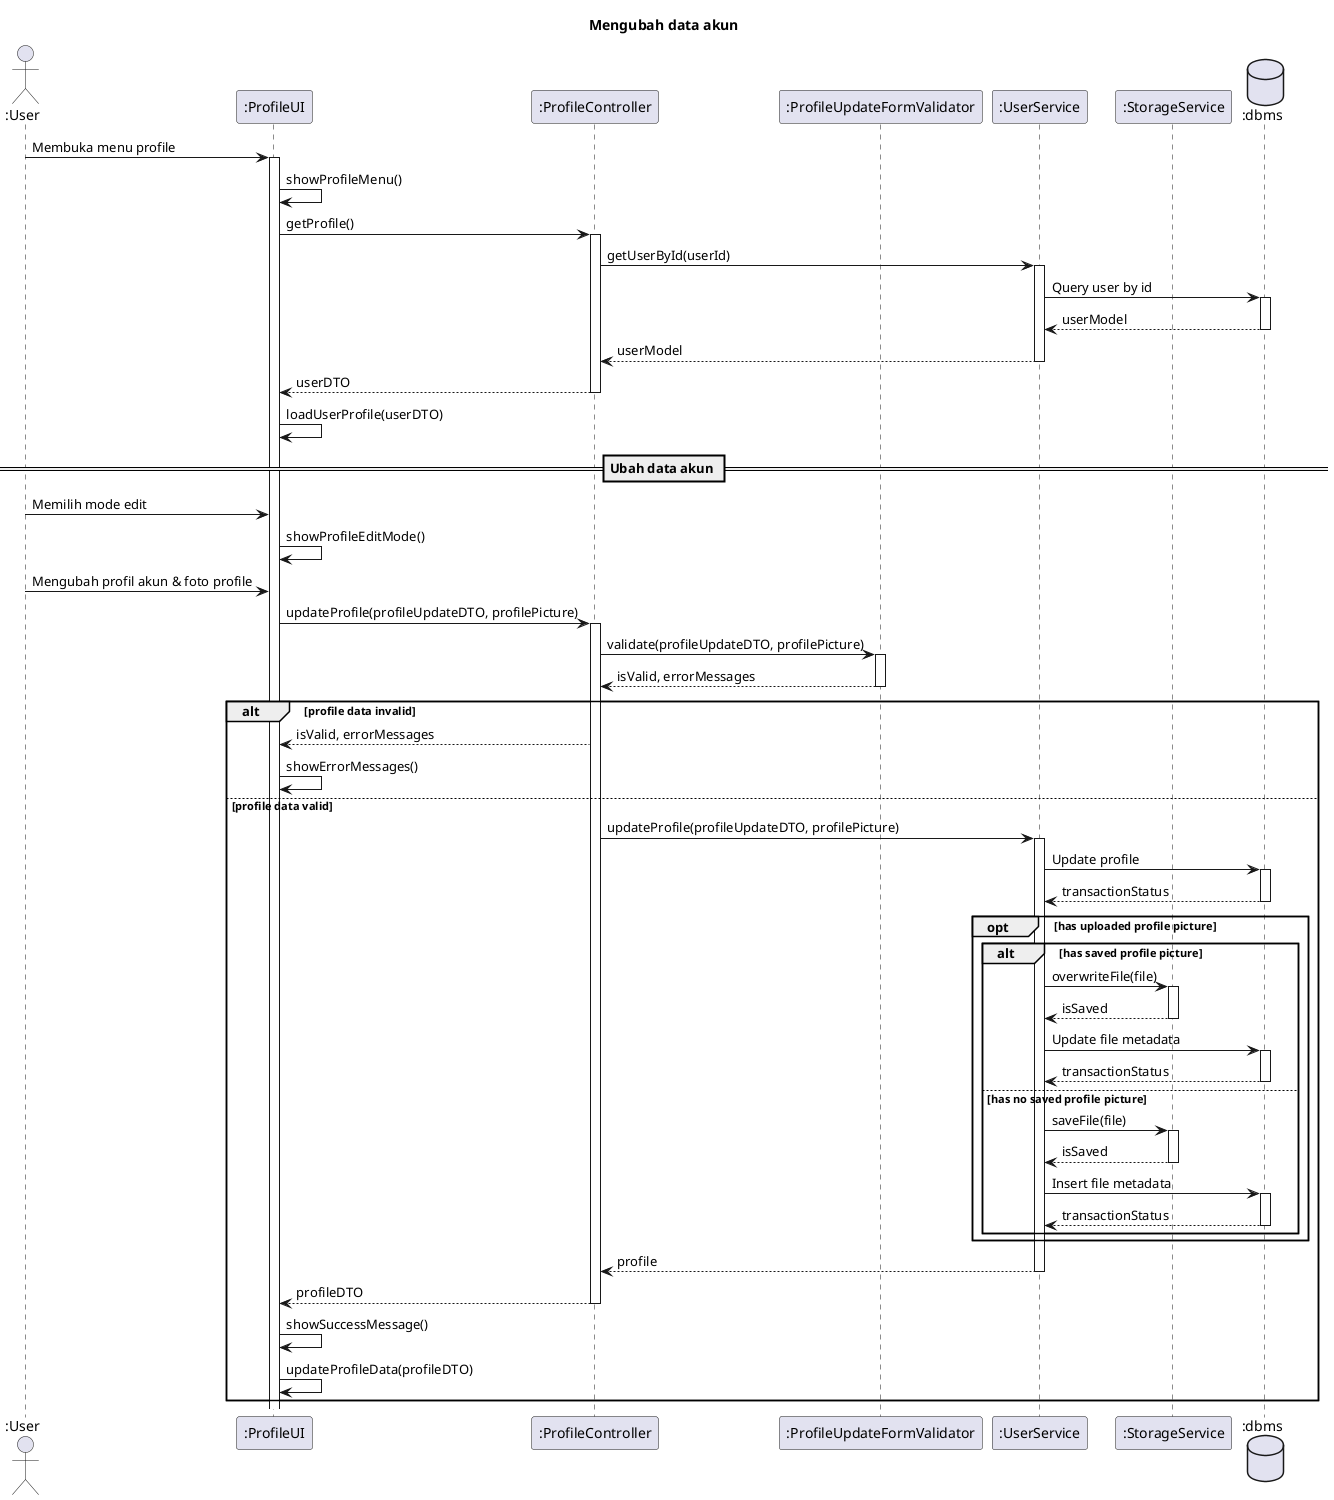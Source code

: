 @startuml SD-MGACCOUNT-001 - Mengubah data akun

title Mengubah data akun

actor ":User" as user
participant ":ProfileUI" as view
participant ":ProfileController" as controller
participant ":ProfileUpdateFormValidator" as validator 
participant ":UserService" as service
participant ":StorageService" as storageService 
database ":dbms" as db

user -> view ++: Membuka menu profile
view -> view: showProfileMenu()

view -> controller ++: getProfile()
  controller -> service ++: getUserById(userId)
    service -> db ++: Query user by id
      return userModel
    return userModel
  return userDTO

view -> view: loadUserProfile(userDTO)

== Ubah data akun ==
user -> view: Memilih mode edit
view -> view: showProfileEditMode()

user -> view: Mengubah profil akun & foto profile 
view -> controller ++: updateProfile(profileUpdateDTO, profilePicture)
  controller -> validator ++: validate(profileUpdateDTO, profilePicture)
    return isValid, errorMessages

  alt profile data invalid
    controller --> view: isValid, errorMessages
    view -> view: showErrorMessages()
  else profile data valid
    controller -> service ++: updateProfile(profileUpdateDTO, profilePicture)
      service -> db ++: Update profile 
        return transactionStatus
      
      opt has uploaded profile picture 
        alt has saved profile picture
          service -> storageService ++: overwriteFile(file)
            return isSaved
          
          service -> db ++: Update file metadata
            return transactionStatus
        else has no saved profile picture
          service -> storageService ++: saveFile(file)
            return isSaved
          
          service -> db ++: Insert file metadata
            return transactionStatus
        end
      end

      return profile

    return profileDTO
    
    view -> view: showSuccessMessage()
    view -> view: updateProfileData(profileDTO)
  end